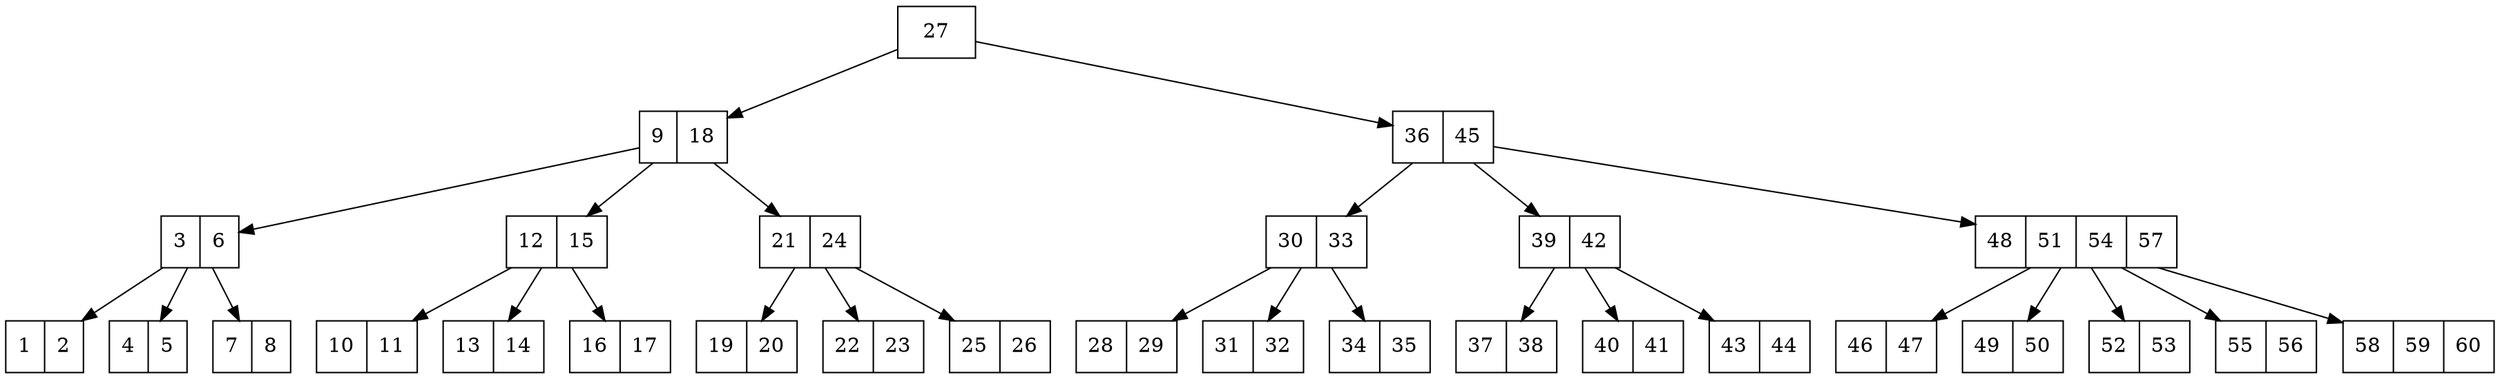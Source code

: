 digraph {
"0x9c27a0"[shape=record, label="{{ 27} } "];
"0x9c1f20"[shape=record, label="{{ 9|18} } "];
"0x9c1ca0"[shape=record, label="{{ 3|6} } "];
"0x9c1c20"[shape=record, label="{{ 1|2} } "];
"0x9c1ca0"->"0x9c1c20"
"0x9c1d20"[shape=record, label="{{ 4|5} } "];
"0x9c1ca0"->"0x9c1d20"
"0x9c1da0"[shape=record, label="{{ 7|8} } "];
"0x9c1ca0"->"0x9c1da0"
"0x9c1f20"->"0x9c1ca0"
"0x9c1fa0"[shape=record, label="{{ 12|15} } "];
"0x9c1e20"[shape=record, label="{{ 10|11} } "];
"0x9c1fa0"->"0x9c1e20"
"0x9c1ea0"[shape=record, label="{{ 13|14} } "];
"0x9c1fa0"->"0x9c1ea0"
"0x9c2020"[shape=record, label="{{ 16|17} } "];
"0x9c1fa0"->"0x9c2020"
"0x9c1f20"->"0x9c1fa0"
"0x9c21a0"[shape=record, label="{{ 21|24} } "];
"0x9c20a0"[shape=record, label="{{ 19|20} } "];
"0x9c21a0"->"0x9c20a0"
"0x9c2120"[shape=record, label="{{ 22|23} } "];
"0x9c21a0"->"0x9c2120"
"0x9c2220"[shape=record, label="{{ 25|26} } "];
"0x9c21a0"->"0x9c2220"
"0x9c1f20"->"0x9c21a0"
"0x9c27a0"->"0x9c1f20"
"0x9c2820"[shape=record, label="{{ 36|45} } "];
"0x9c23a0"[shape=record, label="{{ 30|33} } "];
"0x9c22a0"[shape=record, label="{{ 28|29} } "];
"0x9c23a0"->"0x9c22a0"
"0x9c2320"[shape=record, label="{{ 31|32} } "];
"0x9c23a0"->"0x9c2320"
"0x9c2420"[shape=record, label="{{ 34|35} } "];
"0x9c23a0"->"0x9c2420"
"0x9c2820"->"0x9c23a0"
"0x9c25a0"[shape=record, label="{{ 39|42} } "];
"0x9c24a0"[shape=record, label="{{ 37|38} } "];
"0x9c25a0"->"0x9c24a0"
"0x9c2520"[shape=record, label="{{ 40|41} } "];
"0x9c25a0"->"0x9c2520"
"0x9c2620"[shape=record, label="{{ 43|44} } "];
"0x9c25a0"->"0x9c2620"
"0x9c2820"->"0x9c25a0"
"0x9c28a0"[shape=record, label="{{ 48|51|54|57} } "];
"0x9c26a0"[shape=record, label="{{ 46|47} } "];
"0x9c28a0"->"0x9c26a0"
"0x9c2720"[shape=record, label="{{ 49|50} } "];
"0x9c28a0"->"0x9c2720"
"0x9c2920"[shape=record, label="{{ 52|53} } "];
"0x9c28a0"->"0x9c2920"
"0x9c29a0"[shape=record, label="{{ 55|56} } "];
"0x9c28a0"->"0x9c29a0"
"0x9c2a20"[shape=record, label="{{ 58|59|60} } "];
"0x9c28a0"->"0x9c2a20"
"0x9c2820"->"0x9c28a0"
"0x9c27a0"->"0x9c2820"
 }
